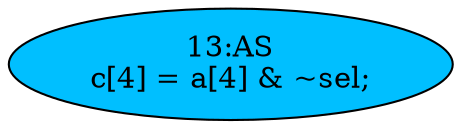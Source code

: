 strict digraph "" {
	node [label="\N"];
	"13:AS"	[ast="<pyverilog.vparser.ast.Assign object at 0x7f0043a8c110>",
		def_var="['c']",
		fillcolor=deepskyblue,
		label="13:AS
c[4] = a[4] & ~sel;",
		statements="[]",
		style=filled,
		typ=Assign,
		use_var="['a', 'sel']"];
}
